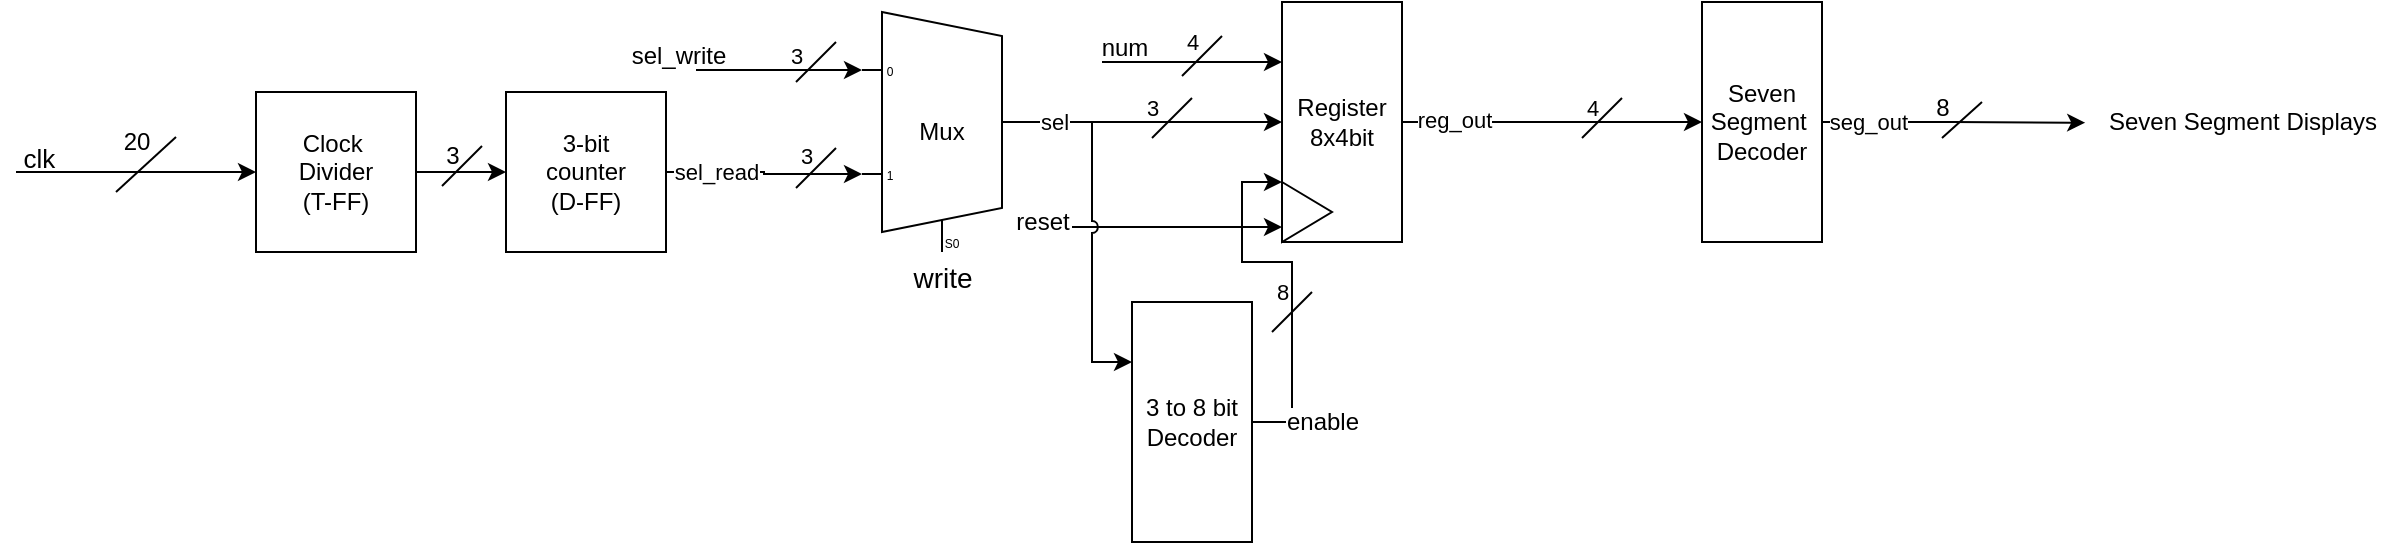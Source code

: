 <mxfile version="26.1.1" pages="3">
  <diagram name="Page-1" id="sowGGKyg7QWPcVTl7CEb">
    <mxGraphModel dx="1722" dy="262" grid="1" gridSize="5" guides="1" tooltips="1" connect="1" arrows="1" fold="1" page="1" pageScale="1" pageWidth="1100" pageHeight="1700" math="0" shadow="0">
      <root>
        <mxCell id="0" />
        <mxCell id="1" parent="0" />
        <mxCell id="6-r1g4GIkUJgTbIFFCG5-5" style="edgeStyle=orthogonalEdgeStyle;rounded=0;orthogonalLoop=1;jettySize=auto;html=1;entryX=0;entryY=0.5;entryDx=0;entryDy=0;strokeWidth=1;" parent="1" source="6-r1g4GIkUJgTbIFFCG5-1" target="6-r1g4GIkUJgTbIFFCG5-4" edge="1">
          <mxGeometry relative="1" as="geometry" />
        </mxCell>
        <UserObject label="Clock&amp;nbsp;&lt;div&gt;Divider&lt;/div&gt;&lt;div&gt;(T-FF)&lt;/div&gt;" link="data:page/id,f8L-sRIlIAkXg-T33gDY" id="6-r1g4GIkUJgTbIFFCG5-1">
          <mxCell style="whiteSpace=wrap;html=1;aspect=fixed;" parent="1" vertex="1">
            <mxGeometry x="-13" y="195" width="80" height="80" as="geometry" />
          </mxCell>
        </UserObject>
        <mxCell id="6-r1g4GIkUJgTbIFFCG5-2" value="" style="endArrow=classic;html=1;rounded=0;entryX=0;entryY=0.5;entryDx=0;entryDy=0;strokeWidth=1;" parent="1" target="6-r1g4GIkUJgTbIFFCG5-1" edge="1">
          <mxGeometry width="50" height="50" relative="1" as="geometry">
            <mxPoint x="-133" y="235" as="sourcePoint" />
            <mxPoint x="387" y="245" as="targetPoint" />
          </mxGeometry>
        </mxCell>
        <mxCell id="6-r1g4GIkUJgTbIFFCG5-3" value="&lt;font style=&quot;font-size: 13px;&quot;&gt;clk&amp;nbsp;&lt;/font&gt;" style="text;html=1;align=center;verticalAlign=middle;resizable=0;points=[];autosize=1;strokeColor=none;fillColor=none;" parent="1" vertex="1">
          <mxGeometry x="-140" y="213" width="40" height="30" as="geometry" />
        </mxCell>
        <mxCell id="6-r1g4GIkUJgTbIFFCG5-18" style="edgeStyle=orthogonalEdgeStyle;rounded=0;orthogonalLoop=1;jettySize=auto;html=1;strokeWidth=1;entryX=0;entryY=0.65;entryDx=0;entryDy=3;entryPerimeter=0;" parent="1" source="6-r1g4GIkUJgTbIFFCG5-4" target="9wQ8XTQgnbKYEQAmZkdp-1" edge="1">
          <mxGeometry relative="1" as="geometry">
            <mxPoint x="285" y="235" as="targetPoint" />
          </mxGeometry>
        </mxCell>
        <mxCell id="6-r1g4GIkUJgTbIFFCG5-22" value="sel_read" style="edgeLabel;html=1;align=center;verticalAlign=middle;resizable=0;points=[];" parent="6-r1g4GIkUJgTbIFFCG5-18" vertex="1" connectable="0">
          <mxGeometry x="-0.798" y="1" relative="1" as="geometry">
            <mxPoint x="15" y="1" as="offset" />
          </mxGeometry>
        </mxCell>
        <UserObject label="3-bit&lt;div&gt;counter&lt;/div&gt;&lt;div&gt;(D-FF)&lt;/div&gt;" link="data:page/id,9aoqIsVHxTEMVhltIehn" id="6-r1g4GIkUJgTbIFFCG5-4">
          <mxCell style="whiteSpace=wrap;html=1;aspect=fixed;" parent="1" vertex="1">
            <mxGeometry x="112" y="195" width="80" height="80" as="geometry" />
          </mxCell>
        </UserObject>
        <mxCell id="6-r1g4GIkUJgTbIFFCG5-35" style="edgeStyle=orthogonalEdgeStyle;rounded=0;orthogonalLoop=1;jettySize=auto;html=1;strokeWidth=1;entryX=0.5;entryY=1;entryDx=0;entryDy=0;" parent="1" source="6-r1g4GIkUJgTbIFFCG5-6" target="6-r1g4GIkUJgTbIFFCG5-34" edge="1">
          <mxGeometry relative="1" as="geometry">
            <mxPoint x="680" y="240" as="targetPoint" />
          </mxGeometry>
        </mxCell>
        <mxCell id="6-r1g4GIkUJgTbIFFCG5-41" value="reg_out" style="edgeLabel;html=1;align=center;verticalAlign=middle;resizable=0;points=[];" parent="6-r1g4GIkUJgTbIFFCG5-35" vertex="1" connectable="0">
          <mxGeometry x="-0.653" y="1" relative="1" as="geometry">
            <mxPoint as="offset" />
          </mxGeometry>
        </mxCell>
        <mxCell id="6-r1g4GIkUJgTbIFFCG5-12" value="" style="endArrow=none;html=1;rounded=0;strokeWidth=1;" parent="1" edge="1">
          <mxGeometry width="50" height="50" relative="1" as="geometry">
            <mxPoint x="-53" y="217.5" as="sourcePoint" />
            <mxPoint x="-83" y="245" as="targetPoint" />
          </mxGeometry>
        </mxCell>
        <mxCell id="6-r1g4GIkUJgTbIFFCG5-13" value="20" style="text;html=1;align=center;verticalAlign=middle;resizable=0;points=[];autosize=1;strokeColor=none;fillColor=none;" parent="1" vertex="1">
          <mxGeometry x="-93" y="205" width="40" height="30" as="geometry" />
        </mxCell>
        <mxCell id="6-r1g4GIkUJgTbIFFCG5-14" value="" style="endArrow=none;html=1;rounded=0;strokeWidth=1;" parent="1" edge="1">
          <mxGeometry width="50" height="50" relative="1" as="geometry">
            <mxPoint x="100" y="222" as="sourcePoint" />
            <mxPoint x="80" y="242" as="targetPoint" />
          </mxGeometry>
        </mxCell>
        <mxCell id="6-r1g4GIkUJgTbIFFCG5-15" value="&lt;font&gt;3&lt;/font&gt;" style="text;html=1;align=center;verticalAlign=middle;resizable=0;points=[];autosize=1;strokeColor=none;fillColor=none;" parent="1" vertex="1">
          <mxGeometry x="70" y="212" width="30" height="30" as="geometry" />
        </mxCell>
        <mxCell id="6-r1g4GIkUJgTbIFFCG5-20" value="&lt;font style=&quot;font-size: 14px;&quot;&gt;write&lt;/font&gt;" style="text;html=1;align=center;verticalAlign=middle;resizable=0;points=[];autosize=1;strokeColor=none;fillColor=none;fontSize=10;" parent="1" vertex="1">
          <mxGeometry x="305" y="270" width="50" height="35" as="geometry" />
        </mxCell>
        <mxCell id="6-r1g4GIkUJgTbIFFCG5-21" value="" style="endArrow=classic;html=1;rounded=0;entryX=0.25;entryY=1;entryDx=0;entryDy=0;strokeWidth=1;" parent="1" target="6-r1g4GIkUJgTbIFFCG5-6" edge="1">
          <mxGeometry width="50" height="50" relative="1" as="geometry">
            <mxPoint x="410" y="180" as="sourcePoint" />
            <mxPoint x="490" y="179" as="targetPoint" />
          </mxGeometry>
        </mxCell>
        <mxCell id="6-r1g4GIkUJgTbIFFCG5-23" value="" style="endArrow=none;html=1;rounded=0;strokeWidth=1;" parent="1" edge="1">
          <mxGeometry width="50" height="50" relative="1" as="geometry">
            <mxPoint x="277" y="223" as="sourcePoint" />
            <mxPoint x="257" y="243" as="targetPoint" />
          </mxGeometry>
        </mxCell>
        <mxCell id="6-r1g4GIkUJgTbIFFCG5-24" value="3" style="text;html=1;align=center;verticalAlign=middle;resizable=0;points=[];autosize=1;strokeColor=none;fillColor=none;fontSize=11;" parent="1" vertex="1">
          <mxGeometry x="247" y="212" width="30" height="30" as="geometry" />
        </mxCell>
        <mxCell id="6-r1g4GIkUJgTbIFFCG5-26" value="&lt;font style=&quot;font-size: 12px;&quot;&gt;num&lt;/font&gt;" style="text;html=1;align=center;verticalAlign=middle;resizable=0;points=[];autosize=1;strokeColor=none;fillColor=none;" parent="1" vertex="1">
          <mxGeometry x="398" y="158" width="45" height="30" as="geometry" />
        </mxCell>
        <mxCell id="6-r1g4GIkUJgTbIFFCG5-27" value="4" style="text;html=1;align=center;verticalAlign=middle;resizable=0;points=[];autosize=1;strokeColor=none;fillColor=none;fontSize=11;" parent="1" vertex="1">
          <mxGeometry x="440" y="155" width="30" height="30" as="geometry" />
        </mxCell>
        <mxCell id="6-r1g4GIkUJgTbIFFCG5-33" value="" style="endArrow=none;html=1;rounded=0;strokeWidth=1;" parent="1" edge="1">
          <mxGeometry width="50" height="50" relative="1" as="geometry">
            <mxPoint x="470" y="167" as="sourcePoint" />
            <mxPoint x="450" y="187" as="targetPoint" />
          </mxGeometry>
        </mxCell>
        <mxCell id="6-r1g4GIkUJgTbIFFCG5-34" value="Seven Segment&amp;nbsp;&lt;div&gt;Decoder&lt;/div&gt;" style="rounded=0;whiteSpace=wrap;html=1;direction=south;" parent="1" vertex="1">
          <mxGeometry x="710" y="150" width="60" height="120" as="geometry" />
        </mxCell>
        <mxCell id="6-r1g4GIkUJgTbIFFCG5-37" value="" style="endArrow=none;html=1;rounded=0;strokeWidth=1;" parent="1" edge="1">
          <mxGeometry width="50" height="50" relative="1" as="geometry">
            <mxPoint x="670" y="198" as="sourcePoint" />
            <mxPoint x="650" y="218" as="targetPoint" />
          </mxGeometry>
        </mxCell>
        <mxCell id="6-r1g4GIkUJgTbIFFCG5-42" value="&lt;font style=&quot;font-size: 11px;&quot;&gt;4&lt;/font&gt;" style="text;html=1;align=center;verticalAlign=middle;resizable=0;points=[];autosize=1;strokeColor=none;fillColor=none;" parent="1" vertex="1">
          <mxGeometry x="640" y="188" width="30" height="30" as="geometry" />
        </mxCell>
        <mxCell id="6-r1g4GIkUJgTbIFFCG5-51" value="Seven Segment Displays" style="text;html=1;align=center;verticalAlign=middle;resizable=0;points=[];autosize=1;strokeColor=none;fillColor=none;" parent="1" vertex="1">
          <mxGeometry x="900" y="195" width="160" height="30" as="geometry" />
        </mxCell>
        <mxCell id="eD9BvMiyKkjjfVzb5E-T-17" value="" style="group" parent="1" vertex="1" connectable="0">
          <mxGeometry x="500" y="150" width="60" height="120" as="geometry" />
        </mxCell>
        <mxCell id="6-r1g4GIkUJgTbIFFCG5-6" value="Register&lt;div&gt;8x4bit&lt;/div&gt;" style="rounded=0;whiteSpace=wrap;html=1;direction=south;" parent="eD9BvMiyKkjjfVzb5E-T-17" vertex="1">
          <mxGeometry width="60" height="120" as="geometry" />
        </mxCell>
        <mxCell id="eD9BvMiyKkjjfVzb5E-T-15" value="" style="triangle;whiteSpace=wrap;html=1;" parent="eD9BvMiyKkjjfVzb5E-T-17" vertex="1">
          <mxGeometry y="90" width="25" height="30" as="geometry" />
        </mxCell>
        <mxCell id="eD9BvMiyKkjjfVzb5E-T-18" value="" style="endArrow=classic;html=1;rounded=0;entryX=0;entryY=0.75;entryDx=0;entryDy=0;exitX=0.8;exitY=0.583;exitDx=0;exitDy=0;exitPerimeter=0;" parent="1" target="eD9BvMiyKkjjfVzb5E-T-15" edge="1" source="eD9BvMiyKkjjfVzb5E-T-19">
          <mxGeometry width="50" height="50" relative="1" as="geometry">
            <mxPoint x="420" y="263" as="sourcePoint" />
            <mxPoint x="550" y="250" as="targetPoint" />
          </mxGeometry>
        </mxCell>
        <mxCell id="eD9BvMiyKkjjfVzb5E-T-19" value="reset" style="text;html=1;align=center;verticalAlign=middle;resizable=0;points=[];autosize=1;strokeColor=none;fillColor=none;" parent="1" vertex="1">
          <mxGeometry x="355" y="245" width="50" height="30" as="geometry" />
        </mxCell>
        <mxCell id="W22TKgM2LkEj-nDok4LA-1" value="3 to 8 bit&lt;div&gt;Decoder&lt;/div&gt;" style="rounded=0;whiteSpace=wrap;html=1;direction=south;" parent="1" vertex="1">
          <mxGeometry x="425" y="300" width="60" height="120" as="geometry" />
        </mxCell>
        <mxCell id="W22TKgM2LkEj-nDok4LA-3" value="" style="endArrow=classic;html=1;rounded=0;entryX=0.25;entryY=1;entryDx=0;entryDy=0;jumpStyle=arc;" parent="1" target="W22TKgM2LkEj-nDok4LA-1" edge="1">
          <mxGeometry width="50" height="50" relative="1" as="geometry">
            <mxPoint x="405" y="210" as="sourcePoint" />
            <mxPoint x="620" y="220" as="targetPoint" />
            <Array as="points">
              <mxPoint x="405" y="330" />
            </Array>
          </mxGeometry>
        </mxCell>
        <mxCell id="W22TKgM2LkEj-nDok4LA-8" value="" style="endArrow=none;html=1;rounded=0;" parent="1" edge="1">
          <mxGeometry width="50" height="50" relative="1" as="geometry">
            <mxPoint x="515" y="295" as="sourcePoint" />
            <mxPoint x="495" y="315" as="targetPoint" />
          </mxGeometry>
        </mxCell>
        <mxCell id="W22TKgM2LkEj-nDok4LA-9" value="8" style="edgeLabel;html=1;align=center;verticalAlign=middle;resizable=0;points=[];" parent="W22TKgM2LkEj-nDok4LA-8" vertex="1" connectable="0">
          <mxGeometry y="-8" relative="1" as="geometry">
            <mxPoint y="-4" as="offset" />
          </mxGeometry>
        </mxCell>
        <mxCell id="W22TKgM2LkEj-nDok4LA-17" value="" style="endArrow=none;html=1;rounded=0;" parent="1" edge="1">
          <mxGeometry width="50" height="50" relative="1" as="geometry">
            <mxPoint x="830" y="218" as="sourcePoint" />
            <mxPoint x="850" y="200" as="targetPoint" />
          </mxGeometry>
        </mxCell>
        <mxCell id="W22TKgM2LkEj-nDok4LA-18" value="8" style="text;html=1;align=center;verticalAlign=middle;resizable=0;points=[];autosize=1;strokeColor=none;fillColor=none;" parent="1" vertex="1">
          <mxGeometry x="815" y="188" width="30" height="30" as="geometry" />
        </mxCell>
        <mxCell id="9wQ8XTQgnbKYEQAmZkdp-6" style="edgeStyle=orthogonalEdgeStyle;rounded=0;orthogonalLoop=1;jettySize=auto;html=1;entryX=0.5;entryY=1;entryDx=0;entryDy=0;exitX=1;exitY=0.5;exitDx=0;exitDy=-5;exitPerimeter=0;" parent="1" source="9wQ8XTQgnbKYEQAmZkdp-1" target="6-r1g4GIkUJgTbIFFCG5-6" edge="1">
          <mxGeometry relative="1" as="geometry" />
        </mxCell>
        <mxCell id="Lmk6Y-OlEQKrYXu7ZMVC-1" value="sel" style="edgeLabel;html=1;align=center;verticalAlign=middle;resizable=0;points=[];" parent="9wQ8XTQgnbKYEQAmZkdp-6" vertex="1" connectable="0">
          <mxGeometry x="-0.761" y="-3" relative="1" as="geometry">
            <mxPoint y="-3" as="offset" />
          </mxGeometry>
        </mxCell>
        <mxCell id="9wQ8XTQgnbKYEQAmZkdp-1" value="Mux" style="shadow=0;dashed=0;align=center;html=1;strokeWidth=1;shape=mxgraph.electrical.abstract.mux2;whiteSpace=wrap;" parent="1" vertex="1">
          <mxGeometry x="290" y="155" width="80" height="120" as="geometry" />
        </mxCell>
        <mxCell id="9wQ8XTQgnbKYEQAmZkdp-2" value="" style="endArrow=classic;html=1;rounded=0;entryX=0;entryY=0.217;entryDx=0;entryDy=3;entryPerimeter=0;" parent="1" target="9wQ8XTQgnbKYEQAmZkdp-1" edge="1">
          <mxGeometry width="50" height="50" relative="1" as="geometry">
            <mxPoint x="207" y="184" as="sourcePoint" />
            <mxPoint x="287" y="191" as="targetPoint" />
          </mxGeometry>
        </mxCell>
        <mxCell id="9wQ8XTQgnbKYEQAmZkdp-3" value="sel_write" style="text;html=1;align=center;verticalAlign=middle;resizable=0;points=[];autosize=1;strokeColor=none;fillColor=none;" parent="1" vertex="1">
          <mxGeometry x="163" y="162" width="70" height="30" as="geometry" />
        </mxCell>
        <mxCell id="9wQ8XTQgnbKYEQAmZkdp-4" value="3" style="text;html=1;align=center;verticalAlign=middle;resizable=0;points=[];autosize=1;strokeColor=none;fillColor=none;fontSize=11;" parent="1" vertex="1">
          <mxGeometry x="242" y="162" width="30" height="30" as="geometry" />
        </mxCell>
        <mxCell id="9wQ8XTQgnbKYEQAmZkdp-5" value="" style="endArrow=none;html=1;rounded=0;strokeWidth=1;" parent="1" edge="1">
          <mxGeometry width="50" height="50" relative="1" as="geometry">
            <mxPoint x="277" y="170" as="sourcePoint" />
            <mxPoint x="257" y="190" as="targetPoint" />
          </mxGeometry>
        </mxCell>
        <mxCell id="9wQ8XTQgnbKYEQAmZkdp-12" style="edgeStyle=orthogonalEdgeStyle;rounded=0;orthogonalLoop=1;jettySize=auto;html=1;entryX=0.01;entryY=0.512;entryDx=0;entryDy=0;entryPerimeter=0;" parent="1" source="6-r1g4GIkUJgTbIFFCG5-34" target="6-r1g4GIkUJgTbIFFCG5-51" edge="1">
          <mxGeometry relative="1" as="geometry" />
        </mxCell>
        <mxCell id="Hht7EOCHSeR4agCNVeaz-1" value="seg_out" style="edgeLabel;html=1;align=center;verticalAlign=middle;resizable=0;points=[];" vertex="1" connectable="0" parent="9wQ8XTQgnbKYEQAmZkdp-12">
          <mxGeometry x="-0.66" relative="1" as="geometry">
            <mxPoint as="offset" />
          </mxGeometry>
        </mxCell>
        <mxCell id="9wQ8XTQgnbKYEQAmZkdp-13" style="edgeStyle=orthogonalEdgeStyle;rounded=0;orthogonalLoop=1;jettySize=auto;html=1;entryX=0.75;entryY=1;entryDx=0;entryDy=0;" parent="1" source="W22TKgM2LkEj-nDok4LA-1" target="6-r1g4GIkUJgTbIFFCG5-6" edge="1">
          <mxGeometry relative="1" as="geometry" />
        </mxCell>
        <mxCell id="Lmk6Y-OlEQKrYXu7ZMVC-5" value="&lt;font style=&quot;font-size: 12px;&quot;&gt;enable&lt;/font&gt;" style="edgeLabel;html=1;align=center;verticalAlign=middle;resizable=0;points=[];rotation=0;" parent="9wQ8XTQgnbKYEQAmZkdp-13" vertex="1" connectable="0">
          <mxGeometry x="-0.81" y="-1" relative="1" as="geometry">
            <mxPoint x="17" y="-1" as="offset" />
          </mxGeometry>
        </mxCell>
        <mxCell id="Lmk6Y-OlEQKrYXu7ZMVC-3" value="3" style="text;html=1;align=center;verticalAlign=middle;resizable=0;points=[];autosize=1;strokeColor=none;fillColor=none;fontSize=11;" parent="1" vertex="1">
          <mxGeometry x="420" y="188" width="30" height="30" as="geometry" />
        </mxCell>
        <mxCell id="Lmk6Y-OlEQKrYXu7ZMVC-4" value="" style="endArrow=none;html=1;rounded=0;strokeWidth=1;" parent="1" edge="1">
          <mxGeometry width="50" height="50" relative="1" as="geometry">
            <mxPoint x="455" y="198" as="sourcePoint" />
            <mxPoint x="435" y="218" as="targetPoint" />
          </mxGeometry>
        </mxCell>
      </root>
    </mxGraphModel>
  </diagram>
  <diagram id="f8L-sRIlIAkXg-T33gDY" name="Page-2">
    <mxGraphModel dx="3520" dy="1888" grid="1" gridSize="10" guides="1" tooltips="1" connect="1" arrows="1" fold="1" page="1" pageScale="1" pageWidth="2336" pageHeight="1654" math="0" shadow="0">
      <root>
        <mxCell id="0" />
        <mxCell id="1" parent="0" />
        <mxCell id="rHyXUegdeQPyWCNUcNEb-26" style="edgeStyle=orthogonalEdgeStyle;rounded=0;orthogonalLoop=1;jettySize=auto;html=1;exitX=1;exitY=0.25;exitDx=0;exitDy=0;exitPerimeter=0;" edge="1" parent="1" source="rHyXUegdeQPyWCNUcNEb-1">
          <mxGeometry relative="1" as="geometry">
            <mxPoint x="1000" y="452" as="targetPoint" />
            <Array as="points">
              <mxPoint x="1000" y="532" />
              <mxPoint x="1000" y="452" />
            </Array>
          </mxGeometry>
        </mxCell>
        <mxCell id="rHyXUegdeQPyWCNUcNEb-1" value="" style="verticalLabelPosition=bottom;shadow=0;dashed=0;align=center;html=1;verticalAlign=top;shape=mxgraph.electrical.logic_gates.t_type_flip-flop;" vertex="1" parent="1">
          <mxGeometry x="870" y="512" width="100" height="80" as="geometry" />
        </mxCell>
        <mxCell id="rHyXUegdeQPyWCNUcNEb-23" style="edgeStyle=orthogonalEdgeStyle;rounded=0;orthogonalLoop=1;jettySize=auto;html=1;exitX=1;exitY=0.25;exitDx=0;exitDy=0;exitPerimeter=0;" edge="1" parent="1" source="rHyXUegdeQPyWCNUcNEb-2">
          <mxGeometry relative="1" as="geometry">
            <mxPoint x="860" y="452" as="targetPoint" />
          </mxGeometry>
        </mxCell>
        <mxCell id="rHyXUegdeQPyWCNUcNEb-2" value="" style="verticalLabelPosition=bottom;shadow=0;dashed=0;align=center;html=1;verticalAlign=top;shape=mxgraph.electrical.logic_gates.t_type_flip-flop;" vertex="1" parent="1">
          <mxGeometry x="730" y="512" width="100" height="80" as="geometry" />
        </mxCell>
        <mxCell id="rHyXUegdeQPyWCNUcNEb-18" style="edgeStyle=orthogonalEdgeStyle;rounded=0;orthogonalLoop=1;jettySize=auto;html=1;exitX=1;exitY=0.25;exitDx=0;exitDy=0;exitPerimeter=0;" edge="1" parent="1" source="rHyXUegdeQPyWCNUcNEb-3">
          <mxGeometry relative="1" as="geometry">
            <mxPoint x="710" y="452" as="targetPoint" />
          </mxGeometry>
        </mxCell>
        <mxCell id="rHyXUegdeQPyWCNUcNEb-3" value="" style="verticalLabelPosition=bottom;shadow=0;dashed=0;align=center;html=1;verticalAlign=top;shape=mxgraph.electrical.logic_gates.t_type_flip-flop;" vertex="1" parent="1">
          <mxGeometry x="580" y="512" width="100" height="80" as="geometry" />
        </mxCell>
        <mxCell id="rHyXUegdeQPyWCNUcNEb-14" style="edgeStyle=orthogonalEdgeStyle;rounded=0;orthogonalLoop=1;jettySize=auto;html=1;exitX=1;exitY=0.25;exitDx=0;exitDy=0;exitPerimeter=0;jumpStyle=arc;" edge="1" parent="1">
          <mxGeometry relative="1" as="geometry">
            <mxPoint x="570" y="452" as="targetPoint" />
            <mxPoint x="560" y="532" as="sourcePoint" />
            <Array as="points">
              <mxPoint x="570" y="532" />
              <mxPoint x="570" y="462" />
            </Array>
          </mxGeometry>
        </mxCell>
        <mxCell id="rHyXUegdeQPyWCNUcNEb-5" value="" style="verticalLabelPosition=bottom;shadow=0;dashed=0;align=center;html=1;verticalAlign=top;shape=mxgraph.electrical.logic_gates.t_type_flip-flop;" vertex="1" parent="1">
          <mxGeometry x="440" y="512" width="100" height="80" as="geometry" />
        </mxCell>
        <mxCell id="rHyXUegdeQPyWCNUcNEb-7" style="edgeStyle=orthogonalEdgeStyle;rounded=0;orthogonalLoop=1;jettySize=auto;html=1;exitX=1;exitY=0.75;exitDx=0;exitDy=0;exitPerimeter=0;entryX=0;entryY=0.25;entryDx=0;entryDy=0;entryPerimeter=0;" edge="1" parent="1" target="rHyXUegdeQPyWCNUcNEb-6">
          <mxGeometry relative="1" as="geometry">
            <mxPoint x="300" y="532" as="targetPoint" />
            <mxPoint x="400" y="572" as="sourcePoint" />
            <Array as="points">
              <mxPoint x="410" y="572" />
              <mxPoint x="410" y="492" />
              <mxPoint x="290" y="492" />
              <mxPoint x="290" y="532" />
            </Array>
          </mxGeometry>
        </mxCell>
        <mxCell id="rHyXUegdeQPyWCNUcNEb-8" style="edgeStyle=orthogonalEdgeStyle;rounded=0;orthogonalLoop=1;jettySize=auto;html=1;exitX=1;exitY=0.25;exitDx=0;exitDy=0;exitPerimeter=0;" edge="1" parent="1">
          <mxGeometry relative="1" as="geometry">
            <mxPoint x="420" y="452" as="targetPoint" />
            <mxPoint x="400" y="532" as="sourcePoint" />
          </mxGeometry>
        </mxCell>
        <mxCell id="rHyXUegdeQPyWCNUcNEb-6" value="" style="verticalLabelPosition=bottom;shadow=0;dashed=0;align=center;html=1;verticalAlign=top;shape=mxgraph.electrical.logic_gates.t_type_flip-flop;" vertex="1" parent="1">
          <mxGeometry x="310" y="512" width="100" height="80" as="geometry" />
        </mxCell>
        <mxCell id="rHyXUegdeQPyWCNUcNEb-10" value="&lt;font style=&quot;font-size: 13px;&quot;&gt;clk&lt;/font&gt;" style="text;html=1;align=center;verticalAlign=middle;resizable=0;points=[];autosize=1;strokeColor=none;fillColor=none;" vertex="1" parent="1">
          <mxGeometry x="280" y="552" width="40" height="30" as="geometry" />
        </mxCell>
        <mxCell id="rHyXUegdeQPyWCNUcNEb-11" style="edgeStyle=orthogonalEdgeStyle;rounded=0;orthogonalLoop=1;jettySize=auto;html=1;exitX=1;exitY=0.75;exitDx=0;exitDy=0;exitPerimeter=0;entryX=0;entryY=0.75;entryDx=0;entryDy=0;entryPerimeter=0;" edge="1" parent="1" source="rHyXUegdeQPyWCNUcNEb-6" target="rHyXUegdeQPyWCNUcNEb-5">
          <mxGeometry relative="1" as="geometry" />
        </mxCell>
        <mxCell id="rHyXUegdeQPyWCNUcNEb-13" style="edgeStyle=orthogonalEdgeStyle;rounded=0;orthogonalLoop=1;jettySize=auto;html=1;exitX=1;exitY=0.75;exitDx=0;exitDy=0;exitPerimeter=0;entryX=0;entryY=0.25;entryDx=0;entryDy=0;entryPerimeter=0;" edge="1" parent="1" source="rHyXUegdeQPyWCNUcNEb-5" target="rHyXUegdeQPyWCNUcNEb-5">
          <mxGeometry relative="1" as="geometry">
            <Array as="points">
              <mxPoint x="560" y="572" />
              <mxPoint x="560" y="492" />
              <mxPoint x="440" y="492" />
            </Array>
          </mxGeometry>
        </mxCell>
        <mxCell id="rHyXUegdeQPyWCNUcNEb-15" style="edgeStyle=orthogonalEdgeStyle;rounded=0;orthogonalLoop=1;jettySize=auto;html=1;exitX=1;exitY=0.75;exitDx=0;exitDy=0;exitPerimeter=0;entryX=0.058;entryY=0.745;entryDx=0;entryDy=0;entryPerimeter=0;" edge="1" parent="1" source="rHyXUegdeQPyWCNUcNEb-5" target="rHyXUegdeQPyWCNUcNEb-3">
          <mxGeometry relative="1" as="geometry" />
        </mxCell>
        <mxCell id="rHyXUegdeQPyWCNUcNEb-16" style="edgeStyle=orthogonalEdgeStyle;rounded=0;orthogonalLoop=1;jettySize=auto;html=1;exitX=1;exitY=0.75;exitDx=0;exitDy=0;exitPerimeter=0;entryX=0;entryY=0.25;entryDx=0;entryDy=0;entryPerimeter=0;" edge="1" parent="1" source="rHyXUegdeQPyWCNUcNEb-3" target="rHyXUegdeQPyWCNUcNEb-3">
          <mxGeometry relative="1" as="geometry">
            <Array as="points">
              <mxPoint x="700" y="572" />
              <mxPoint x="700" y="492" />
              <mxPoint x="580" y="492" />
            </Array>
          </mxGeometry>
        </mxCell>
        <mxCell id="rHyXUegdeQPyWCNUcNEb-21" value="" style="endArrow=classic;html=1;rounded=0;entryX=0;entryY=0.75;entryDx=0;entryDy=0;entryPerimeter=0;" edge="1" parent="1" target="rHyXUegdeQPyWCNUcNEb-2">
          <mxGeometry width="50" height="50" relative="1" as="geometry">
            <mxPoint x="690" y="572" as="sourcePoint" />
            <mxPoint x="730" y="512" as="targetPoint" />
          </mxGeometry>
        </mxCell>
        <mxCell id="rHyXUegdeQPyWCNUcNEb-22" style="edgeStyle=orthogonalEdgeStyle;rounded=0;orthogonalLoop=1;jettySize=auto;html=1;exitX=1;exitY=0.75;exitDx=0;exitDy=0;exitPerimeter=0;entryX=0;entryY=0.25;entryDx=0;entryDy=0;entryPerimeter=0;" edge="1" parent="1" source="rHyXUegdeQPyWCNUcNEb-2" target="rHyXUegdeQPyWCNUcNEb-2">
          <mxGeometry relative="1" as="geometry">
            <Array as="points">
              <mxPoint x="850" y="572" />
              <mxPoint x="850" y="492" />
              <mxPoint x="730" y="492" />
            </Array>
          </mxGeometry>
        </mxCell>
        <mxCell id="rHyXUegdeQPyWCNUcNEb-24" style="edgeStyle=orthogonalEdgeStyle;rounded=0;orthogonalLoop=1;jettySize=auto;html=1;exitX=1;exitY=0.75;exitDx=0;exitDy=0;exitPerimeter=0;entryX=0;entryY=0.25;entryDx=0;entryDy=0;entryPerimeter=0;" edge="1" parent="1" source="rHyXUegdeQPyWCNUcNEb-1" target="rHyXUegdeQPyWCNUcNEb-1">
          <mxGeometry relative="1" as="geometry">
            <Array as="points">
              <mxPoint x="990" y="572" />
              <mxPoint x="990" y="492" />
              <mxPoint x="870" y="492" />
            </Array>
          </mxGeometry>
        </mxCell>
        <mxCell id="rHyXUegdeQPyWCNUcNEb-25" value="" style="endArrow=classic;html=1;rounded=0;entryX=0;entryY=0.75;entryDx=0;entryDy=0;entryPerimeter=0;" edge="1" parent="1" target="rHyXUegdeQPyWCNUcNEb-1">
          <mxGeometry width="50" height="50" relative="1" as="geometry">
            <mxPoint x="840" y="572" as="sourcePoint" />
            <mxPoint x="960" y="532" as="targetPoint" />
          </mxGeometry>
        </mxCell>
        <mxCell id="rHyXUegdeQPyWCNUcNEb-47" style="edgeStyle=orthogonalEdgeStyle;rounded=0;orthogonalLoop=1;jettySize=auto;html=1;exitX=1;exitY=0.25;exitDx=0;exitDy=0;exitPerimeter=0;" edge="1" parent="1" source="rHyXUegdeQPyWCNUcNEb-48">
          <mxGeometry relative="1" as="geometry">
            <mxPoint x="1720" y="452" as="targetPoint" />
            <Array as="points">
              <mxPoint x="1720" y="532" />
              <mxPoint x="1720" y="452" />
            </Array>
          </mxGeometry>
        </mxCell>
        <mxCell id="rHyXUegdeQPyWCNUcNEb-48" value="" style="verticalLabelPosition=bottom;shadow=0;dashed=0;align=center;html=1;verticalAlign=top;shape=mxgraph.electrical.logic_gates.t_type_flip-flop;" vertex="1" parent="1">
          <mxGeometry x="1590" y="512" width="100" height="80" as="geometry" />
        </mxCell>
        <mxCell id="rHyXUegdeQPyWCNUcNEb-49" style="edgeStyle=orthogonalEdgeStyle;rounded=0;orthogonalLoop=1;jettySize=auto;html=1;exitX=1;exitY=0.25;exitDx=0;exitDy=0;exitPerimeter=0;" edge="1" parent="1" source="rHyXUegdeQPyWCNUcNEb-50">
          <mxGeometry relative="1" as="geometry">
            <mxPoint x="1580" y="452" as="targetPoint" />
          </mxGeometry>
        </mxCell>
        <mxCell id="rHyXUegdeQPyWCNUcNEb-50" value="" style="verticalLabelPosition=bottom;shadow=0;dashed=0;align=center;html=1;verticalAlign=top;shape=mxgraph.electrical.logic_gates.t_type_flip-flop;" vertex="1" parent="1">
          <mxGeometry x="1450" y="512" width="100" height="80" as="geometry" />
        </mxCell>
        <mxCell id="rHyXUegdeQPyWCNUcNEb-51" style="edgeStyle=orthogonalEdgeStyle;rounded=0;orthogonalLoop=1;jettySize=auto;html=1;exitX=1;exitY=0.25;exitDx=0;exitDy=0;exitPerimeter=0;" edge="1" parent="1" source="rHyXUegdeQPyWCNUcNEb-52">
          <mxGeometry relative="1" as="geometry">
            <mxPoint x="1430" y="452" as="targetPoint" />
          </mxGeometry>
        </mxCell>
        <mxCell id="rHyXUegdeQPyWCNUcNEb-52" value="" style="verticalLabelPosition=bottom;shadow=0;dashed=0;align=center;html=1;verticalAlign=top;shape=mxgraph.electrical.logic_gates.t_type_flip-flop;" vertex="1" parent="1">
          <mxGeometry x="1300" y="512" width="100" height="80" as="geometry" />
        </mxCell>
        <mxCell id="rHyXUegdeQPyWCNUcNEb-53" style="edgeStyle=orthogonalEdgeStyle;rounded=0;orthogonalLoop=1;jettySize=auto;html=1;exitX=1;exitY=0.25;exitDx=0;exitDy=0;exitPerimeter=0;jumpStyle=arc;" edge="1" parent="1">
          <mxGeometry relative="1" as="geometry">
            <mxPoint x="1290" y="452" as="targetPoint" />
            <mxPoint x="1280" y="532" as="sourcePoint" />
            <Array as="points">
              <mxPoint x="1290" y="532" />
              <mxPoint x="1290" y="462" />
            </Array>
          </mxGeometry>
        </mxCell>
        <mxCell id="rHyXUegdeQPyWCNUcNEb-54" value="" style="verticalLabelPosition=bottom;shadow=0;dashed=0;align=center;html=1;verticalAlign=top;shape=mxgraph.electrical.logic_gates.t_type_flip-flop;" vertex="1" parent="1">
          <mxGeometry x="1160" y="512" width="100" height="80" as="geometry" />
        </mxCell>
        <mxCell id="rHyXUegdeQPyWCNUcNEb-55" style="edgeStyle=orthogonalEdgeStyle;rounded=0;orthogonalLoop=1;jettySize=auto;html=1;exitX=1;exitY=0.75;exitDx=0;exitDy=0;exitPerimeter=0;entryX=0;entryY=0.25;entryDx=0;entryDy=0;entryPerimeter=0;" edge="1" parent="1" target="rHyXUegdeQPyWCNUcNEb-57">
          <mxGeometry relative="1" as="geometry">
            <mxPoint x="1020" y="532" as="targetPoint" />
            <mxPoint x="1120" y="572" as="sourcePoint" />
            <Array as="points">
              <mxPoint x="1130" y="572" />
              <mxPoint x="1130" y="492" />
              <mxPoint x="1010" y="492" />
              <mxPoint x="1010" y="532" />
            </Array>
          </mxGeometry>
        </mxCell>
        <mxCell id="rHyXUegdeQPyWCNUcNEb-56" style="edgeStyle=orthogonalEdgeStyle;rounded=0;orthogonalLoop=1;jettySize=auto;html=1;exitX=1;exitY=0.25;exitDx=0;exitDy=0;exitPerimeter=0;" edge="1" parent="1">
          <mxGeometry relative="1" as="geometry">
            <mxPoint x="1140" y="452" as="targetPoint" />
            <mxPoint x="1120" y="532" as="sourcePoint" />
          </mxGeometry>
        </mxCell>
        <mxCell id="rHyXUegdeQPyWCNUcNEb-57" value="" style="verticalLabelPosition=bottom;shadow=0;dashed=0;align=center;html=1;verticalAlign=top;shape=mxgraph.electrical.logic_gates.t_type_flip-flop;" vertex="1" parent="1">
          <mxGeometry x="1030" y="512" width="100" height="80" as="geometry" />
        </mxCell>
        <mxCell id="rHyXUegdeQPyWCNUcNEb-59" style="edgeStyle=orthogonalEdgeStyle;rounded=0;orthogonalLoop=1;jettySize=auto;html=1;exitX=1;exitY=0.75;exitDx=0;exitDy=0;exitPerimeter=0;entryX=0;entryY=0.75;entryDx=0;entryDy=0;entryPerimeter=0;" edge="1" parent="1" source="rHyXUegdeQPyWCNUcNEb-57" target="rHyXUegdeQPyWCNUcNEb-54">
          <mxGeometry relative="1" as="geometry" />
        </mxCell>
        <mxCell id="rHyXUegdeQPyWCNUcNEb-60" style="edgeStyle=orthogonalEdgeStyle;rounded=0;orthogonalLoop=1;jettySize=auto;html=1;exitX=1;exitY=0.75;exitDx=0;exitDy=0;exitPerimeter=0;entryX=0;entryY=0.25;entryDx=0;entryDy=0;entryPerimeter=0;" edge="1" parent="1" source="rHyXUegdeQPyWCNUcNEb-54" target="rHyXUegdeQPyWCNUcNEb-54">
          <mxGeometry relative="1" as="geometry">
            <Array as="points">
              <mxPoint x="1280" y="572" />
              <mxPoint x="1280" y="492" />
              <mxPoint x="1160" y="492" />
            </Array>
          </mxGeometry>
        </mxCell>
        <mxCell id="rHyXUegdeQPyWCNUcNEb-61" style="edgeStyle=orthogonalEdgeStyle;rounded=0;orthogonalLoop=1;jettySize=auto;html=1;exitX=1;exitY=0.75;exitDx=0;exitDy=0;exitPerimeter=0;entryX=0.058;entryY=0.745;entryDx=0;entryDy=0;entryPerimeter=0;" edge="1" parent="1" source="rHyXUegdeQPyWCNUcNEb-54" target="rHyXUegdeQPyWCNUcNEb-52">
          <mxGeometry relative="1" as="geometry" />
        </mxCell>
        <mxCell id="rHyXUegdeQPyWCNUcNEb-62" style="edgeStyle=orthogonalEdgeStyle;rounded=0;orthogonalLoop=1;jettySize=auto;html=1;exitX=1;exitY=0.75;exitDx=0;exitDy=0;exitPerimeter=0;entryX=0;entryY=0.25;entryDx=0;entryDy=0;entryPerimeter=0;" edge="1" parent="1" source="rHyXUegdeQPyWCNUcNEb-52" target="rHyXUegdeQPyWCNUcNEb-52">
          <mxGeometry relative="1" as="geometry">
            <Array as="points">
              <mxPoint x="1420" y="572" />
              <mxPoint x="1420" y="492" />
              <mxPoint x="1300" y="492" />
            </Array>
          </mxGeometry>
        </mxCell>
        <mxCell id="rHyXUegdeQPyWCNUcNEb-63" value="" style="endArrow=classic;html=1;rounded=0;entryX=0;entryY=0.75;entryDx=0;entryDy=0;entryPerimeter=0;" edge="1" parent="1" target="rHyXUegdeQPyWCNUcNEb-50">
          <mxGeometry width="50" height="50" relative="1" as="geometry">
            <mxPoint x="1410" y="572" as="sourcePoint" />
            <mxPoint x="1450" y="512" as="targetPoint" />
          </mxGeometry>
        </mxCell>
        <mxCell id="rHyXUegdeQPyWCNUcNEb-64" style="edgeStyle=orthogonalEdgeStyle;rounded=0;orthogonalLoop=1;jettySize=auto;html=1;exitX=1;exitY=0.75;exitDx=0;exitDy=0;exitPerimeter=0;entryX=0;entryY=0.25;entryDx=0;entryDy=0;entryPerimeter=0;" edge="1" parent="1" source="rHyXUegdeQPyWCNUcNEb-50" target="rHyXUegdeQPyWCNUcNEb-50">
          <mxGeometry relative="1" as="geometry">
            <Array as="points">
              <mxPoint x="1570" y="572" />
              <mxPoint x="1570" y="492" />
              <mxPoint x="1450" y="492" />
            </Array>
          </mxGeometry>
        </mxCell>
        <mxCell id="rHyXUegdeQPyWCNUcNEb-65" style="edgeStyle=orthogonalEdgeStyle;rounded=0;orthogonalLoop=1;jettySize=auto;html=1;exitX=1;exitY=0.75;exitDx=0;exitDy=0;exitPerimeter=0;entryX=0;entryY=0.25;entryDx=0;entryDy=0;entryPerimeter=0;" edge="1" parent="1" source="rHyXUegdeQPyWCNUcNEb-48" target="rHyXUegdeQPyWCNUcNEb-48">
          <mxGeometry relative="1" as="geometry">
            <Array as="points">
              <mxPoint x="1710" y="572" />
              <mxPoint x="1710" y="492" />
              <mxPoint x="1590" y="492" />
            </Array>
          </mxGeometry>
        </mxCell>
        <mxCell id="rHyXUegdeQPyWCNUcNEb-66" value="" style="endArrow=classic;html=1;rounded=0;entryX=0;entryY=0.75;entryDx=0;entryDy=0;entryPerimeter=0;" edge="1" parent="1" target="rHyXUegdeQPyWCNUcNEb-48">
          <mxGeometry width="50" height="50" relative="1" as="geometry">
            <mxPoint x="1560" y="572" as="sourcePoint" />
            <mxPoint x="1680" y="532" as="targetPoint" />
          </mxGeometry>
        </mxCell>
        <mxCell id="rHyXUegdeQPyWCNUcNEb-89" style="edgeStyle=orthogonalEdgeStyle;rounded=0;orthogonalLoop=1;jettySize=auto;html=1;exitX=1;exitY=0.25;exitDx=0;exitDy=0;exitPerimeter=0;" edge="1" parent="1" source="rHyXUegdeQPyWCNUcNEb-90">
          <mxGeometry relative="1" as="geometry">
            <mxPoint x="3020" y="452" as="targetPoint" />
          </mxGeometry>
        </mxCell>
        <mxCell id="rHyXUegdeQPyWCNUcNEb-90" value="" style="verticalLabelPosition=bottom;shadow=0;dashed=0;align=center;html=1;verticalAlign=top;shape=mxgraph.electrical.logic_gates.t_type_flip-flop;" vertex="1" parent="1">
          <mxGeometry x="2890" y="512" width="100" height="80" as="geometry" />
        </mxCell>
        <mxCell id="rHyXUegdeQPyWCNUcNEb-91" style="edgeStyle=orthogonalEdgeStyle;rounded=0;orthogonalLoop=1;jettySize=auto;html=1;exitX=1;exitY=0.25;exitDx=0;exitDy=0;exitPerimeter=0;" edge="1" parent="1" source="rHyXUegdeQPyWCNUcNEb-92">
          <mxGeometry relative="1" as="geometry">
            <mxPoint x="2870" y="452" as="targetPoint" />
          </mxGeometry>
        </mxCell>
        <mxCell id="rHyXUegdeQPyWCNUcNEb-92" value="" style="verticalLabelPosition=bottom;shadow=0;dashed=0;align=center;html=1;verticalAlign=top;shape=mxgraph.electrical.logic_gates.t_type_flip-flop;" vertex="1" parent="1">
          <mxGeometry x="2740" y="512" width="100" height="80" as="geometry" />
        </mxCell>
        <mxCell id="rHyXUegdeQPyWCNUcNEb-93" style="edgeStyle=orthogonalEdgeStyle;rounded=0;orthogonalLoop=1;jettySize=auto;html=1;exitX=1;exitY=0.25;exitDx=0;exitDy=0;exitPerimeter=0;jumpStyle=arc;" edge="1" parent="1">
          <mxGeometry relative="1" as="geometry">
            <mxPoint x="2730" y="452" as="targetPoint" />
            <mxPoint x="2720" y="532" as="sourcePoint" />
            <Array as="points">
              <mxPoint x="2730" y="532" />
              <mxPoint x="2730" y="462" />
            </Array>
          </mxGeometry>
        </mxCell>
        <mxCell id="rHyXUegdeQPyWCNUcNEb-94" value="" style="verticalLabelPosition=bottom;shadow=0;dashed=0;align=center;html=1;verticalAlign=top;shape=mxgraph.electrical.logic_gates.t_type_flip-flop;" vertex="1" parent="1">
          <mxGeometry x="2600" y="512" width="100" height="80" as="geometry" />
        </mxCell>
        <mxCell id="rHyXUegdeQPyWCNUcNEb-95" style="edgeStyle=orthogonalEdgeStyle;rounded=0;orthogonalLoop=1;jettySize=auto;html=1;exitX=1;exitY=0.75;exitDx=0;exitDy=0;exitPerimeter=0;entryX=0;entryY=0.25;entryDx=0;entryDy=0;entryPerimeter=0;" edge="1" parent="1" target="rHyXUegdeQPyWCNUcNEb-97">
          <mxGeometry relative="1" as="geometry">
            <mxPoint x="2460" y="532" as="targetPoint" />
            <mxPoint x="2560" y="572" as="sourcePoint" />
            <Array as="points">
              <mxPoint x="2570" y="572" />
              <mxPoint x="2570" y="492" />
              <mxPoint x="2450" y="492" />
              <mxPoint x="2450" y="532" />
            </Array>
          </mxGeometry>
        </mxCell>
        <mxCell id="rHyXUegdeQPyWCNUcNEb-96" style="edgeStyle=orthogonalEdgeStyle;rounded=0;orthogonalLoop=1;jettySize=auto;html=1;exitX=1;exitY=0.25;exitDx=0;exitDy=0;exitPerimeter=0;" edge="1" parent="1">
          <mxGeometry relative="1" as="geometry">
            <mxPoint x="2580" y="452" as="targetPoint" />
            <mxPoint x="2560" y="532" as="sourcePoint" />
          </mxGeometry>
        </mxCell>
        <mxCell id="rHyXUegdeQPyWCNUcNEb-97" value="" style="verticalLabelPosition=bottom;shadow=0;dashed=0;align=center;html=1;verticalAlign=top;shape=mxgraph.electrical.logic_gates.t_type_flip-flop;" vertex="1" parent="1">
          <mxGeometry x="2470" y="512" width="100" height="80" as="geometry" />
        </mxCell>
        <mxCell id="rHyXUegdeQPyWCNUcNEb-99" style="edgeStyle=orthogonalEdgeStyle;rounded=0;orthogonalLoop=1;jettySize=auto;html=1;exitX=1;exitY=0.75;exitDx=0;exitDy=0;exitPerimeter=0;entryX=0;entryY=0.75;entryDx=0;entryDy=0;entryPerimeter=0;" edge="1" parent="1" source="rHyXUegdeQPyWCNUcNEb-97" target="rHyXUegdeQPyWCNUcNEb-94">
          <mxGeometry relative="1" as="geometry" />
        </mxCell>
        <mxCell id="rHyXUegdeQPyWCNUcNEb-100" style="edgeStyle=orthogonalEdgeStyle;rounded=0;orthogonalLoop=1;jettySize=auto;html=1;exitX=1;exitY=0.75;exitDx=0;exitDy=0;exitPerimeter=0;entryX=0;entryY=0.25;entryDx=0;entryDy=0;entryPerimeter=0;" edge="1" parent="1" source="rHyXUegdeQPyWCNUcNEb-94" target="rHyXUegdeQPyWCNUcNEb-94">
          <mxGeometry relative="1" as="geometry">
            <Array as="points">
              <mxPoint x="2720" y="572" />
              <mxPoint x="2720" y="492" />
              <mxPoint x="2600" y="492" />
            </Array>
          </mxGeometry>
        </mxCell>
        <mxCell id="rHyXUegdeQPyWCNUcNEb-101" style="edgeStyle=orthogonalEdgeStyle;rounded=0;orthogonalLoop=1;jettySize=auto;html=1;exitX=1;exitY=0.75;exitDx=0;exitDy=0;exitPerimeter=0;entryX=0.058;entryY=0.745;entryDx=0;entryDy=0;entryPerimeter=0;" edge="1" parent="1" source="rHyXUegdeQPyWCNUcNEb-94" target="rHyXUegdeQPyWCNUcNEb-92">
          <mxGeometry relative="1" as="geometry" />
        </mxCell>
        <mxCell id="rHyXUegdeQPyWCNUcNEb-102" style="edgeStyle=orthogonalEdgeStyle;rounded=0;orthogonalLoop=1;jettySize=auto;html=1;exitX=1;exitY=0.75;exitDx=0;exitDy=0;exitPerimeter=0;entryX=0;entryY=0.25;entryDx=0;entryDy=0;entryPerimeter=0;" edge="1" parent="1" source="rHyXUegdeQPyWCNUcNEb-92" target="rHyXUegdeQPyWCNUcNEb-92">
          <mxGeometry relative="1" as="geometry">
            <Array as="points">
              <mxPoint x="2860" y="572" />
              <mxPoint x="2860" y="492" />
              <mxPoint x="2740" y="492" />
            </Array>
          </mxGeometry>
        </mxCell>
        <mxCell id="rHyXUegdeQPyWCNUcNEb-103" value="" style="endArrow=classic;html=1;rounded=0;entryX=0;entryY=0.75;entryDx=0;entryDy=0;entryPerimeter=0;" edge="1" parent="1" target="rHyXUegdeQPyWCNUcNEb-90">
          <mxGeometry width="50" height="50" relative="1" as="geometry">
            <mxPoint x="2850" y="572" as="sourcePoint" />
            <mxPoint x="2890" y="512" as="targetPoint" />
          </mxGeometry>
        </mxCell>
        <mxCell id="rHyXUegdeQPyWCNUcNEb-104" style="edgeStyle=orthogonalEdgeStyle;rounded=0;orthogonalLoop=1;jettySize=auto;html=1;exitX=1;exitY=0.75;exitDx=0;exitDy=0;exitPerimeter=0;entryX=0;entryY=0.25;entryDx=0;entryDy=0;entryPerimeter=0;" edge="1" parent="1" source="rHyXUegdeQPyWCNUcNEb-90" target="rHyXUegdeQPyWCNUcNEb-90">
          <mxGeometry relative="1" as="geometry">
            <Array as="points">
              <mxPoint x="3010" y="572" />
              <mxPoint x="3010" y="492" />
              <mxPoint x="2890" y="492" />
            </Array>
          </mxGeometry>
        </mxCell>
        <mxCell id="rHyXUegdeQPyWCNUcNEb-107" style="edgeStyle=orthogonalEdgeStyle;rounded=0;orthogonalLoop=1;jettySize=auto;html=1;exitX=1;exitY=0.25;exitDx=0;exitDy=0;exitPerimeter=0;" edge="1" parent="1" source="rHyXUegdeQPyWCNUcNEb-108">
          <mxGeometry relative="1" as="geometry">
            <mxPoint x="2440" y="452" as="targetPoint" />
            <Array as="points">
              <mxPoint x="2440" y="532" />
              <mxPoint x="2440" y="452" />
            </Array>
          </mxGeometry>
        </mxCell>
        <mxCell id="rHyXUegdeQPyWCNUcNEb-108" value="" style="verticalLabelPosition=bottom;shadow=0;dashed=0;align=center;html=1;verticalAlign=top;shape=mxgraph.electrical.logic_gates.t_type_flip-flop;" vertex="1" parent="1">
          <mxGeometry x="2310" y="512" width="100" height="80" as="geometry" />
        </mxCell>
        <mxCell id="rHyXUegdeQPyWCNUcNEb-109" style="edgeStyle=orthogonalEdgeStyle;rounded=0;orthogonalLoop=1;jettySize=auto;html=1;exitX=1;exitY=0.25;exitDx=0;exitDy=0;exitPerimeter=0;" edge="1" parent="1" source="rHyXUegdeQPyWCNUcNEb-110">
          <mxGeometry relative="1" as="geometry">
            <mxPoint x="2300" y="452" as="targetPoint" />
          </mxGeometry>
        </mxCell>
        <mxCell id="rHyXUegdeQPyWCNUcNEb-110" value="" style="verticalLabelPosition=bottom;shadow=0;dashed=0;align=center;html=1;verticalAlign=top;shape=mxgraph.electrical.logic_gates.t_type_flip-flop;" vertex="1" parent="1">
          <mxGeometry x="2170" y="512" width="100" height="80" as="geometry" />
        </mxCell>
        <mxCell id="rHyXUegdeQPyWCNUcNEb-111" style="edgeStyle=orthogonalEdgeStyle;rounded=0;orthogonalLoop=1;jettySize=auto;html=1;exitX=1;exitY=0.25;exitDx=0;exitDy=0;exitPerimeter=0;" edge="1" parent="1" source="rHyXUegdeQPyWCNUcNEb-112">
          <mxGeometry relative="1" as="geometry">
            <mxPoint x="2150" y="452" as="targetPoint" />
          </mxGeometry>
        </mxCell>
        <mxCell id="rHyXUegdeQPyWCNUcNEb-112" value="" style="verticalLabelPosition=bottom;shadow=0;dashed=0;align=center;html=1;verticalAlign=top;shape=mxgraph.electrical.logic_gates.t_type_flip-flop;" vertex="1" parent="1">
          <mxGeometry x="2020" y="512" width="100" height="80" as="geometry" />
        </mxCell>
        <mxCell id="rHyXUegdeQPyWCNUcNEb-113" style="edgeStyle=orthogonalEdgeStyle;rounded=0;orthogonalLoop=1;jettySize=auto;html=1;exitX=1;exitY=0.25;exitDx=0;exitDy=0;exitPerimeter=0;jumpStyle=arc;" edge="1" parent="1">
          <mxGeometry relative="1" as="geometry">
            <mxPoint x="2010" y="452" as="targetPoint" />
            <mxPoint x="2000" y="532" as="sourcePoint" />
            <Array as="points">
              <mxPoint x="2010" y="532" />
              <mxPoint x="2010" y="462" />
            </Array>
          </mxGeometry>
        </mxCell>
        <mxCell id="rHyXUegdeQPyWCNUcNEb-114" value="" style="verticalLabelPosition=bottom;shadow=0;dashed=0;align=center;html=1;verticalAlign=top;shape=mxgraph.electrical.logic_gates.t_type_flip-flop;" vertex="1" parent="1">
          <mxGeometry x="1880" y="512" width="100" height="80" as="geometry" />
        </mxCell>
        <mxCell id="rHyXUegdeQPyWCNUcNEb-115" style="edgeStyle=orthogonalEdgeStyle;rounded=0;orthogonalLoop=1;jettySize=auto;html=1;exitX=1;exitY=0.75;exitDx=0;exitDy=0;exitPerimeter=0;entryX=0;entryY=0.25;entryDx=0;entryDy=0;entryPerimeter=0;" edge="1" parent="1" target="rHyXUegdeQPyWCNUcNEb-117">
          <mxGeometry relative="1" as="geometry">
            <mxPoint x="1740" y="532" as="targetPoint" />
            <mxPoint x="1840" y="572" as="sourcePoint" />
            <Array as="points">
              <mxPoint x="1850" y="572" />
              <mxPoint x="1850" y="492" />
              <mxPoint x="1730" y="492" />
              <mxPoint x="1730" y="532" />
            </Array>
          </mxGeometry>
        </mxCell>
        <mxCell id="rHyXUegdeQPyWCNUcNEb-116" style="edgeStyle=orthogonalEdgeStyle;rounded=0;orthogonalLoop=1;jettySize=auto;html=1;exitX=1;exitY=0.25;exitDx=0;exitDy=0;exitPerimeter=0;" edge="1" parent="1">
          <mxGeometry relative="1" as="geometry">
            <mxPoint x="1860" y="452" as="targetPoint" />
            <mxPoint x="1840" y="532" as="sourcePoint" />
          </mxGeometry>
        </mxCell>
        <mxCell id="rHyXUegdeQPyWCNUcNEb-117" value="" style="verticalLabelPosition=bottom;shadow=0;dashed=0;align=center;html=1;verticalAlign=top;shape=mxgraph.electrical.logic_gates.t_type_flip-flop;" vertex="1" parent="1">
          <mxGeometry x="1750" y="512" width="100" height="80" as="geometry" />
        </mxCell>
        <mxCell id="rHyXUegdeQPyWCNUcNEb-119" style="edgeStyle=orthogonalEdgeStyle;rounded=0;orthogonalLoop=1;jettySize=auto;html=1;exitX=1;exitY=0.75;exitDx=0;exitDy=0;exitPerimeter=0;entryX=0;entryY=0.75;entryDx=0;entryDy=0;entryPerimeter=0;" edge="1" parent="1" source="rHyXUegdeQPyWCNUcNEb-117" target="rHyXUegdeQPyWCNUcNEb-114">
          <mxGeometry relative="1" as="geometry" />
        </mxCell>
        <mxCell id="rHyXUegdeQPyWCNUcNEb-120" style="edgeStyle=orthogonalEdgeStyle;rounded=0;orthogonalLoop=1;jettySize=auto;html=1;exitX=1;exitY=0.75;exitDx=0;exitDy=0;exitPerimeter=0;entryX=0;entryY=0.25;entryDx=0;entryDy=0;entryPerimeter=0;" edge="1" parent="1" source="rHyXUegdeQPyWCNUcNEb-114" target="rHyXUegdeQPyWCNUcNEb-114">
          <mxGeometry relative="1" as="geometry">
            <Array as="points">
              <mxPoint x="2000" y="572" />
              <mxPoint x="2000" y="492" />
              <mxPoint x="1880" y="492" />
            </Array>
          </mxGeometry>
        </mxCell>
        <mxCell id="rHyXUegdeQPyWCNUcNEb-121" style="edgeStyle=orthogonalEdgeStyle;rounded=0;orthogonalLoop=1;jettySize=auto;html=1;exitX=1;exitY=0.75;exitDx=0;exitDy=0;exitPerimeter=0;entryX=0.058;entryY=0.745;entryDx=0;entryDy=0;entryPerimeter=0;" edge="1" parent="1" source="rHyXUegdeQPyWCNUcNEb-114" target="rHyXUegdeQPyWCNUcNEb-112">
          <mxGeometry relative="1" as="geometry" />
        </mxCell>
        <mxCell id="rHyXUegdeQPyWCNUcNEb-122" style="edgeStyle=orthogonalEdgeStyle;rounded=0;orthogonalLoop=1;jettySize=auto;html=1;exitX=1;exitY=0.75;exitDx=0;exitDy=0;exitPerimeter=0;entryX=0;entryY=0.25;entryDx=0;entryDy=0;entryPerimeter=0;" edge="1" parent="1" source="rHyXUegdeQPyWCNUcNEb-112" target="rHyXUegdeQPyWCNUcNEb-112">
          <mxGeometry relative="1" as="geometry">
            <Array as="points">
              <mxPoint x="2140" y="572" />
              <mxPoint x="2140" y="492" />
              <mxPoint x="2020" y="492" />
            </Array>
          </mxGeometry>
        </mxCell>
        <mxCell id="rHyXUegdeQPyWCNUcNEb-123" value="" style="endArrow=classic;html=1;rounded=0;entryX=0;entryY=0.75;entryDx=0;entryDy=0;entryPerimeter=0;" edge="1" parent="1" target="rHyXUegdeQPyWCNUcNEb-110">
          <mxGeometry width="50" height="50" relative="1" as="geometry">
            <mxPoint x="2130" y="572" as="sourcePoint" />
            <mxPoint x="2170" y="512" as="targetPoint" />
          </mxGeometry>
        </mxCell>
        <mxCell id="rHyXUegdeQPyWCNUcNEb-124" style="edgeStyle=orthogonalEdgeStyle;rounded=0;orthogonalLoop=1;jettySize=auto;html=1;exitX=1;exitY=0.75;exitDx=0;exitDy=0;exitPerimeter=0;entryX=0;entryY=0.25;entryDx=0;entryDy=0;entryPerimeter=0;" edge="1" parent="1" source="rHyXUegdeQPyWCNUcNEb-110" target="rHyXUegdeQPyWCNUcNEb-110">
          <mxGeometry relative="1" as="geometry">
            <Array as="points">
              <mxPoint x="2290" y="572" />
              <mxPoint x="2290" y="492" />
              <mxPoint x="2170" y="492" />
            </Array>
          </mxGeometry>
        </mxCell>
        <mxCell id="rHyXUegdeQPyWCNUcNEb-125" style="edgeStyle=orthogonalEdgeStyle;rounded=0;orthogonalLoop=1;jettySize=auto;html=1;exitX=1;exitY=0.75;exitDx=0;exitDy=0;exitPerimeter=0;entryX=0;entryY=0.25;entryDx=0;entryDy=0;entryPerimeter=0;" edge="1" parent="1" source="rHyXUegdeQPyWCNUcNEb-108" target="rHyXUegdeQPyWCNUcNEb-108">
          <mxGeometry relative="1" as="geometry">
            <Array as="points">
              <mxPoint x="2430" y="572" />
              <mxPoint x="2430" y="492" />
              <mxPoint x="2310" y="492" />
            </Array>
          </mxGeometry>
        </mxCell>
        <mxCell id="rHyXUegdeQPyWCNUcNEb-126" value="" style="endArrow=classic;html=1;rounded=0;entryX=0;entryY=0.75;entryDx=0;entryDy=0;entryPerimeter=0;" edge="1" parent="1" target="rHyXUegdeQPyWCNUcNEb-108">
          <mxGeometry width="50" height="50" relative="1" as="geometry">
            <mxPoint x="2280" y="572" as="sourcePoint" />
            <mxPoint x="2400" y="532" as="targetPoint" />
          </mxGeometry>
        </mxCell>
        <mxCell id="rHyXUegdeQPyWCNUcNEb-127" value="" style="endArrow=classic;html=1;rounded=0;exitX=1;exitY=0.75;exitDx=0;exitDy=0;exitPerimeter=0;entryX=0;entryY=0.75;entryDx=0;entryDy=0;entryPerimeter=0;" edge="1" parent="1" source="rHyXUegdeQPyWCNUcNEb-48" target="rHyXUegdeQPyWCNUcNEb-117">
          <mxGeometry width="50" height="50" relative="1" as="geometry">
            <mxPoint x="1650" y="542" as="sourcePoint" />
            <mxPoint x="1700" y="492" as="targetPoint" />
          </mxGeometry>
        </mxCell>
        <mxCell id="rHyXUegdeQPyWCNUcNEb-128" value="" style="endArrow=classic;html=1;rounded=0;exitX=1;exitY=0.75;exitDx=0;exitDy=0;exitPerimeter=0;entryX=0.113;entryY=0.75;entryDx=0;entryDy=0;entryPerimeter=0;" edge="1" parent="1" target="rHyXUegdeQPyWCNUcNEb-97">
          <mxGeometry width="50" height="50" relative="1" as="geometry">
            <mxPoint x="2420" y="572" as="sourcePoint" />
            <mxPoint x="2480" y="572" as="targetPoint" />
          </mxGeometry>
        </mxCell>
        <mxCell id="rHyXUegdeQPyWCNUcNEb-129" value="" style="endArrow=classic;html=1;rounded=0;entryX=0;entryY=0.75;entryDx=0;entryDy=0;entryPerimeter=0;" edge="1" parent="1" target="rHyXUegdeQPyWCNUcNEb-57">
          <mxGeometry width="50" height="50" relative="1" as="geometry">
            <mxPoint x="980" y="572" as="sourcePoint" />
            <mxPoint x="1040" y="602" as="targetPoint" />
          </mxGeometry>
        </mxCell>
        <mxCell id="QIi7ZJSp1c5K9eDdlY8--1" value="&lt;font style=&quot;font-size: 14px;&quot;&gt;clk/2&lt;/font&gt;" style="text;html=1;align=center;verticalAlign=middle;resizable=0;points=[];autosize=1;strokeColor=none;fillColor=none;" vertex="1" parent="1">
          <mxGeometry x="400" y="430" width="50" height="30" as="geometry" />
        </mxCell>
        <mxCell id="GcGZt2fuN-mIcjE2XfnU-1" value="&lt;font style=&quot;font-size: 14px;&quot;&gt;clk/2&lt;sup&gt;2&lt;/sup&gt;&lt;/font&gt;" style="text;html=1;align=center;verticalAlign=middle;resizable=0;points=[];autosize=1;strokeColor=none;fillColor=none;" vertex="1" parent="1">
          <mxGeometry x="540" y="430" width="60" height="30" as="geometry" />
        </mxCell>
        <mxCell id="GcGZt2fuN-mIcjE2XfnU-2" value="&lt;font style=&quot;font-size: 14px;&quot;&gt;clk/2&lt;sup&gt;3&lt;/sup&gt;&lt;/font&gt;" style="text;html=1;align=center;verticalAlign=middle;resizable=0;points=[];autosize=1;strokeColor=none;fillColor=none;" vertex="1" parent="1">
          <mxGeometry x="680" y="430" width="60" height="30" as="geometry" />
        </mxCell>
        <mxCell id="jvCn05gxKIRGL8ZPsYnC-2" value="&lt;font style=&quot;font-size: 14px;&quot;&gt;clk/2&lt;sup&gt;4&lt;/sup&gt;&lt;/font&gt;" style="text;html=1;align=center;verticalAlign=middle;resizable=0;points=[];autosize=1;strokeColor=none;fillColor=none;" vertex="1" parent="1">
          <mxGeometry x="830" y="430" width="60" height="30" as="geometry" />
        </mxCell>
        <mxCell id="jvCn05gxKIRGL8ZPsYnC-4" value="&lt;font style=&quot;font-size: 14px;&quot;&gt;clk/2&lt;sup&gt;5&lt;/sup&gt;&lt;/font&gt;" style="text;html=1;align=center;verticalAlign=middle;resizable=0;points=[];autosize=1;strokeColor=none;fillColor=none;" vertex="1" parent="1">
          <mxGeometry x="971" y="430" width="60" height="30" as="geometry" />
        </mxCell>
        <mxCell id="jvCn05gxKIRGL8ZPsYnC-5" value="&lt;font style=&quot;font-size: 14px;&quot;&gt;clk/2&lt;sup&gt;6&lt;/sup&gt;&lt;/font&gt;" style="text;html=1;align=center;verticalAlign=middle;resizable=0;points=[];autosize=1;strokeColor=none;fillColor=none;" vertex="1" parent="1">
          <mxGeometry x="1110" y="430" width="60" height="30" as="geometry" />
        </mxCell>
        <mxCell id="jvCn05gxKIRGL8ZPsYnC-6" value="&lt;font style=&quot;font-size: 14px;&quot;&gt;clk/2&lt;sup&gt;7&lt;/sup&gt;&lt;/font&gt;" style="text;html=1;align=center;verticalAlign=middle;resizable=0;points=[];autosize=1;strokeColor=none;fillColor=none;" vertex="1" parent="1">
          <mxGeometry x="1260" y="430" width="60" height="30" as="geometry" />
        </mxCell>
        <mxCell id="jvCn05gxKIRGL8ZPsYnC-7" value="&lt;font style=&quot;font-size: 14px;&quot;&gt;clk/2&lt;sup&gt;8&lt;/sup&gt;&lt;/font&gt;" style="text;html=1;align=center;verticalAlign=middle;resizable=0;points=[];autosize=1;strokeColor=none;fillColor=none;" vertex="1" parent="1">
          <mxGeometry x="1400" y="430" width="60" height="30" as="geometry" />
        </mxCell>
        <mxCell id="jvCn05gxKIRGL8ZPsYnC-8" value="&lt;font style=&quot;font-size: 14px;&quot;&gt;clk/2&lt;sup&gt;9&lt;/sup&gt;&lt;/font&gt;" style="text;html=1;align=center;verticalAlign=middle;resizable=0;points=[];autosize=1;strokeColor=none;fillColor=none;" vertex="1" parent="1">
          <mxGeometry x="1550" y="430" width="60" height="30" as="geometry" />
        </mxCell>
        <mxCell id="jvCn05gxKIRGL8ZPsYnC-9" value="&lt;font style=&quot;font-size: 14px;&quot;&gt;clk/2&lt;sup&gt;10&lt;/sup&gt;&lt;/font&gt;" style="text;html=1;align=center;verticalAlign=middle;resizable=0;points=[];autosize=1;strokeColor=none;fillColor=none;" vertex="1" parent="1">
          <mxGeometry x="1685" y="430" width="70" height="30" as="geometry" />
        </mxCell>
        <mxCell id="jvCn05gxKIRGL8ZPsYnC-10" value="&lt;font style=&quot;font-size: 14px;&quot;&gt;clk/2&lt;sup&gt;11&lt;/sup&gt;&lt;/font&gt;" style="text;html=1;align=center;verticalAlign=middle;resizable=0;points=[];autosize=1;strokeColor=none;fillColor=none;" vertex="1" parent="1">
          <mxGeometry x="1830" y="430" width="60" height="30" as="geometry" />
        </mxCell>
        <mxCell id="jvCn05gxKIRGL8ZPsYnC-12" value="&lt;font style=&quot;font-size: 14px;&quot;&gt;clk/2&lt;sup&gt;12&lt;/sup&gt;&lt;/font&gt;" style="text;html=1;align=center;verticalAlign=middle;resizable=0;points=[];autosize=1;strokeColor=none;fillColor=none;" vertex="1" parent="1">
          <mxGeometry x="1975" y="430" width="70" height="30" as="geometry" />
        </mxCell>
        <mxCell id="jvCn05gxKIRGL8ZPsYnC-13" value="&lt;font style=&quot;font-size: 14px;&quot;&gt;clk/2&lt;sup&gt;13&lt;/sup&gt;&lt;/font&gt;" style="text;html=1;align=center;verticalAlign=middle;resizable=0;points=[];autosize=1;strokeColor=none;fillColor=none;" vertex="1" parent="1">
          <mxGeometry x="2115" y="430" width="70" height="30" as="geometry" />
        </mxCell>
        <mxCell id="jvCn05gxKIRGL8ZPsYnC-14" value="&lt;font style=&quot;font-size: 14px;&quot;&gt;clk/2&lt;sup&gt;14&lt;/sup&gt;&lt;/font&gt;" style="text;html=1;align=center;verticalAlign=middle;resizable=0;points=[];autosize=1;strokeColor=none;fillColor=none;" vertex="1" parent="1">
          <mxGeometry x="2265" y="430" width="70" height="30" as="geometry" />
        </mxCell>
        <mxCell id="jvCn05gxKIRGL8ZPsYnC-15" value="&lt;font style=&quot;font-size: 14px;&quot;&gt;clk/2&lt;sup&gt;15&lt;/sup&gt;&lt;/font&gt;" style="text;html=1;align=center;verticalAlign=middle;resizable=0;points=[];autosize=1;strokeColor=none;fillColor=none;" vertex="1" parent="1">
          <mxGeometry x="2405" y="430" width="70" height="30" as="geometry" />
        </mxCell>
        <mxCell id="jvCn05gxKIRGL8ZPsYnC-16" value="&lt;font style=&quot;font-size: 14px;&quot;&gt;clk/16&lt;/font&gt;" style="text;html=1;align=center;verticalAlign=middle;resizable=0;points=[];autosize=1;strokeColor=none;fillColor=none;" vertex="1" parent="1">
          <mxGeometry x="2550" y="430" width="60" height="30" as="geometry" />
        </mxCell>
        <mxCell id="jvCn05gxKIRGL8ZPsYnC-17" value="&lt;font style=&quot;font-size: 14px;&quot;&gt;clk/17&lt;/font&gt;" style="text;html=1;align=center;verticalAlign=middle;resizable=0;points=[];autosize=1;strokeColor=none;fillColor=none;" vertex="1" parent="1">
          <mxGeometry x="2700" y="430" width="60" height="30" as="geometry" />
        </mxCell>
        <mxCell id="jvCn05gxKIRGL8ZPsYnC-18" value="&lt;font style=&quot;font-size: 14px;&quot;&gt;clk/2&lt;sup&gt;18&lt;/sup&gt;&lt;/font&gt;" style="text;html=1;align=center;verticalAlign=middle;resizable=0;points=[];autosize=1;strokeColor=none;fillColor=none;" vertex="1" parent="1">
          <mxGeometry x="2835" y="430" width="70" height="30" as="geometry" />
        </mxCell>
        <mxCell id="jvCn05gxKIRGL8ZPsYnC-19" value="&lt;font style=&quot;font-size: 14px;&quot;&gt;clk/2&lt;sup&gt;19&lt;/sup&gt;&lt;/font&gt;" style="text;html=1;align=center;verticalAlign=middle;resizable=0;points=[];autosize=1;strokeColor=none;fillColor=none;" vertex="1" parent="1">
          <mxGeometry x="2985" y="430" width="70" height="30" as="geometry" />
        </mxCell>
      </root>
    </mxGraphModel>
  </diagram>
  <diagram id="9aoqIsVHxTEMVhltIehn" name="Page-3">
    <mxGraphModel dx="896" dy="378" grid="1" gridSize="10" guides="1" tooltips="1" connect="1" arrows="1" fold="1" page="1" pageScale="1" pageWidth="2336" pageHeight="1654" math="0" shadow="0">
      <root>
        <mxCell id="0" />
        <mxCell id="1" parent="0" />
        <mxCell id="xWK5kfSdzjS1B6JdfERV-10" style="edgeStyle=orthogonalEdgeStyle;rounded=0;orthogonalLoop=1;jettySize=auto;html=1;exitX=1;exitY=0.25;exitDx=0;exitDy=0;exitPerimeter=0;" parent="1" source="xWK5kfSdzjS1B6JdfERV-2" edge="1">
          <mxGeometry relative="1" as="geometry">
            <mxPoint x="330" y="90" as="targetPoint" />
          </mxGeometry>
        </mxCell>
        <mxCell id="xWK5kfSdzjS1B6JdfERV-2" value="" style="verticalLabelPosition=bottom;shadow=0;dashed=0;align=center;html=1;verticalAlign=top;shape=mxgraph.electrical.logic_gates.d_type_flip-flop;" parent="1" vertex="1">
          <mxGeometry x="200" y="140" width="100" height="80" as="geometry" />
        </mxCell>
        <mxCell id="xWK5kfSdzjS1B6JdfERV-11" style="edgeStyle=orthogonalEdgeStyle;rounded=0;orthogonalLoop=1;jettySize=auto;html=1;exitX=1;exitY=0.25;exitDx=0;exitDy=0;exitPerimeter=0;" parent="1" source="xWK5kfSdzjS1B6JdfERV-3" edge="1">
          <mxGeometry relative="1" as="geometry">
            <mxPoint x="480" y="90" as="targetPoint" />
          </mxGeometry>
        </mxCell>
        <mxCell id="xWK5kfSdzjS1B6JdfERV-3" value="" style="verticalLabelPosition=bottom;shadow=0;dashed=0;align=center;html=1;verticalAlign=top;shape=mxgraph.electrical.logic_gates.d_type_flip-flop;" parent="1" vertex="1">
          <mxGeometry x="350" y="140" width="100" height="80" as="geometry" />
        </mxCell>
        <mxCell id="xWK5kfSdzjS1B6JdfERV-12" style="edgeStyle=orthogonalEdgeStyle;rounded=0;orthogonalLoop=1;jettySize=auto;html=1;exitX=1;exitY=0.25;exitDx=0;exitDy=0;exitPerimeter=0;" parent="1" source="xWK5kfSdzjS1B6JdfERV-4" edge="1">
          <mxGeometry relative="1" as="geometry">
            <mxPoint x="630" y="90" as="targetPoint" />
          </mxGeometry>
        </mxCell>
        <mxCell id="xWK5kfSdzjS1B6JdfERV-4" value="" style="verticalLabelPosition=bottom;shadow=0;dashed=0;align=center;html=1;verticalAlign=top;shape=mxgraph.electrical.logic_gates.d_type_flip-flop;" parent="1" vertex="1">
          <mxGeometry x="500" y="140" width="100" height="80" as="geometry" />
        </mxCell>
        <mxCell id="xWK5kfSdzjS1B6JdfERV-5" style="edgeStyle=orthogonalEdgeStyle;rounded=0;orthogonalLoop=1;jettySize=auto;html=1;exitX=1;exitY=0.75;exitDx=0;exitDy=0;exitPerimeter=0;entryX=0;entryY=0.25;entryDx=0;entryDy=0;entryPerimeter=0;" parent="1" source="xWK5kfSdzjS1B6JdfERV-2" target="xWK5kfSdzjS1B6JdfERV-2" edge="1">
          <mxGeometry relative="1" as="geometry">
            <Array as="points">
              <mxPoint x="320" y="200" />
              <mxPoint x="320" y="120" />
              <mxPoint x="180" y="120" />
              <mxPoint x="180" y="160" />
            </Array>
          </mxGeometry>
        </mxCell>
        <mxCell id="xWK5kfSdzjS1B6JdfERV-6" style="edgeStyle=orthogonalEdgeStyle;rounded=0;orthogonalLoop=1;jettySize=auto;html=1;exitX=1;exitY=0.25;exitDx=0;exitDy=0;exitPerimeter=0;entryX=0;entryY=0.75;entryDx=0;entryDy=0;entryPerimeter=0;" parent="1" source="xWK5kfSdzjS1B6JdfERV-2" target="xWK5kfSdzjS1B6JdfERV-3" edge="1">
          <mxGeometry relative="1" as="geometry" />
        </mxCell>
        <mxCell id="xWK5kfSdzjS1B6JdfERV-7" style="edgeStyle=orthogonalEdgeStyle;rounded=0;orthogonalLoop=1;jettySize=auto;html=1;exitX=1;exitY=0.75;exitDx=0;exitDy=0;exitPerimeter=0;entryX=0;entryY=0.25;entryDx=0;entryDy=0;entryPerimeter=0;" parent="1" source="xWK5kfSdzjS1B6JdfERV-3" target="xWK5kfSdzjS1B6JdfERV-3" edge="1">
          <mxGeometry relative="1" as="geometry">
            <Array as="points">
              <mxPoint x="470" y="200" />
              <mxPoint x="470" y="120" />
              <mxPoint x="350" y="120" />
            </Array>
          </mxGeometry>
        </mxCell>
        <mxCell id="xWK5kfSdzjS1B6JdfERV-8" style="edgeStyle=orthogonalEdgeStyle;rounded=0;orthogonalLoop=1;jettySize=auto;html=1;exitX=1;exitY=0.25;exitDx=0;exitDy=0;exitPerimeter=0;entryX=0;entryY=0.75;entryDx=0;entryDy=0;entryPerimeter=0;" parent="1" source="xWK5kfSdzjS1B6JdfERV-3" target="xWK5kfSdzjS1B6JdfERV-4" edge="1">
          <mxGeometry relative="1" as="geometry" />
        </mxCell>
        <mxCell id="xWK5kfSdzjS1B6JdfERV-9" style="edgeStyle=orthogonalEdgeStyle;rounded=0;orthogonalLoop=1;jettySize=auto;html=1;exitX=1;exitY=0.75;exitDx=0;exitDy=0;exitPerimeter=0;entryX=0;entryY=0.25;entryDx=0;entryDy=0;entryPerimeter=0;" parent="1" source="xWK5kfSdzjS1B6JdfERV-4" target="xWK5kfSdzjS1B6JdfERV-4" edge="1">
          <mxGeometry relative="1" as="geometry">
            <Array as="points">
              <mxPoint x="620" y="200" />
              <mxPoint x="620" y="120" />
              <mxPoint x="500" y="120" />
            </Array>
          </mxGeometry>
        </mxCell>
        <mxCell id="1fnZeIx9AfkKKkZgZCmH-2" value="" style="endArrow=none;html=1;rounded=0;" edge="1" parent="1">
          <mxGeometry width="50" height="50" relative="1" as="geometry">
            <mxPoint x="200" y="190" as="sourcePoint" />
            <mxPoint x="180" y="210" as="targetPoint" />
          </mxGeometry>
        </mxCell>
        <mxCell id="1fnZeIx9AfkKKkZgZCmH-3" value="" style="endArrow=none;html=1;rounded=0;entryX=0;entryY=0.75;entryDx=0;entryDy=0;entryPerimeter=0;" edge="1" parent="1" target="xWK5kfSdzjS1B6JdfERV-2">
          <mxGeometry width="50" height="50" relative="1" as="geometry">
            <mxPoint x="160" y="200" as="sourcePoint" />
            <mxPoint x="340" y="230" as="targetPoint" />
          </mxGeometry>
        </mxCell>
        <mxCell id="1fnZeIx9AfkKKkZgZCmH-4" value="3" style="text;html=1;align=center;verticalAlign=middle;resizable=0;points=[];autosize=1;strokeColor=none;fillColor=none;" vertex="1" parent="1">
          <mxGeometry x="170" y="178" width="30" height="30" as="geometry" />
        </mxCell>
        <mxCell id="1fnZeIx9AfkKKkZgZCmH-5" value="clk" style="text;html=1;align=center;verticalAlign=middle;resizable=0;points=[];autosize=1;strokeColor=none;fillColor=none;" vertex="1" parent="1">
          <mxGeometry x="130" y="178" width="40" height="30" as="geometry" />
        </mxCell>
        <mxCell id="1fnZeIx9AfkKKkZgZCmH-6" value="sel[0]" style="text;html=1;align=center;verticalAlign=middle;resizable=0;points=[];autosize=1;strokeColor=none;fillColor=none;" vertex="1" parent="1">
          <mxGeometry x="305" y="68" width="50" height="30" as="geometry" />
        </mxCell>
        <mxCell id="1fnZeIx9AfkKKkZgZCmH-7" value="sel[1]" style="text;html=1;align=center;verticalAlign=middle;resizable=0;points=[];autosize=1;strokeColor=none;fillColor=none;" vertex="1" parent="1">
          <mxGeometry x="455" y="68" width="50" height="30" as="geometry" />
        </mxCell>
        <mxCell id="1fnZeIx9AfkKKkZgZCmH-9" value="sel[2]" style="text;html=1;align=center;verticalAlign=middle;resizable=0;points=[];autosize=1;strokeColor=none;fillColor=none;" vertex="1" parent="1">
          <mxGeometry x="605" y="68" width="50" height="30" as="geometry" />
        </mxCell>
      </root>
    </mxGraphModel>
  </diagram>
</mxfile>
